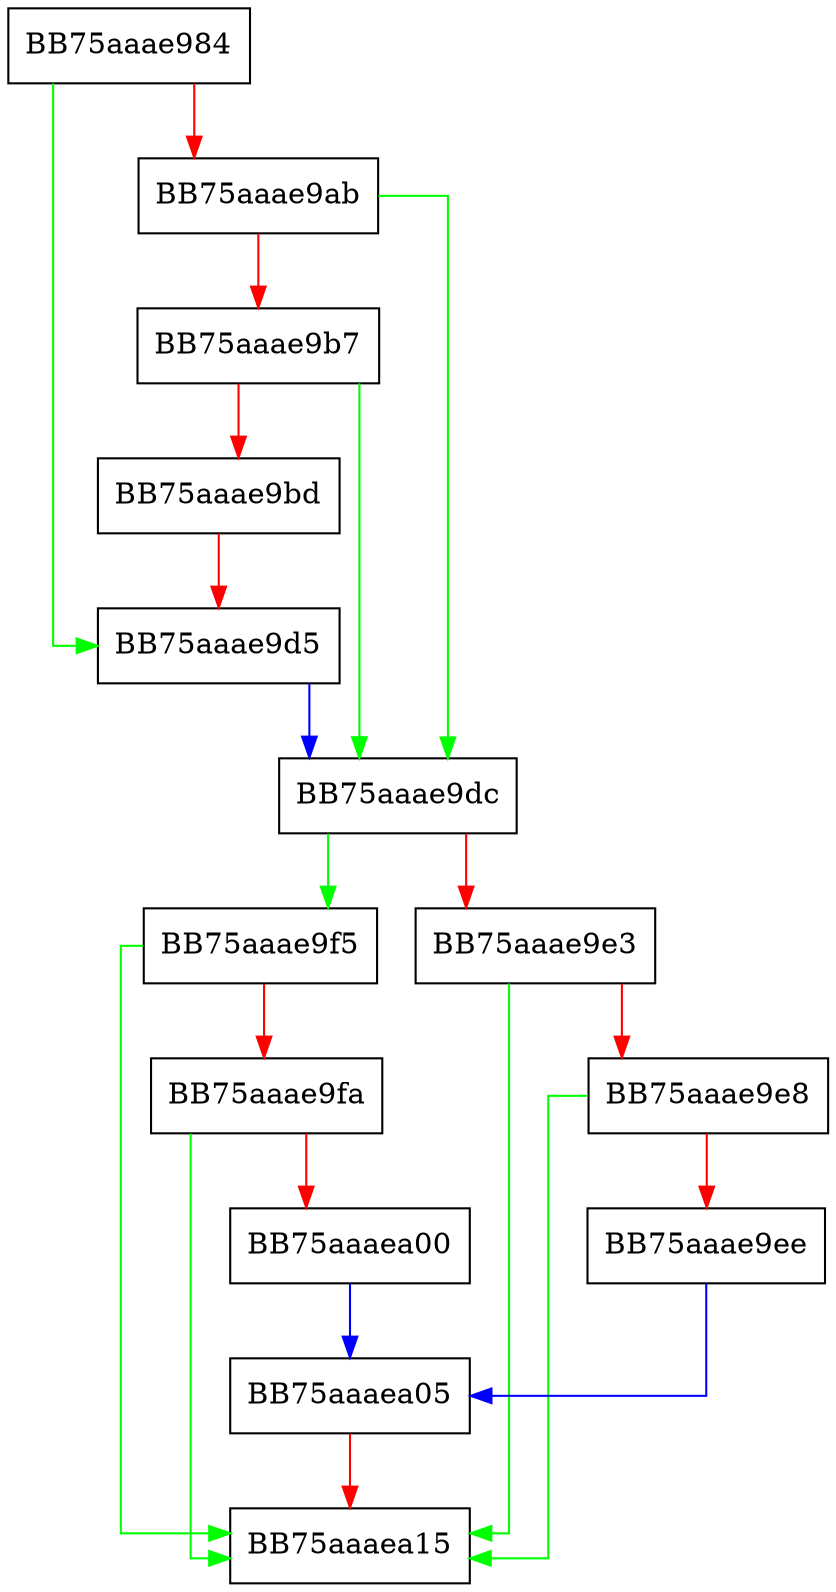 digraph CheckVssKillbit {
  node [shape="box"];
  graph [splines=ortho];
  BB75aaae984 -> BB75aaae9d5 [color="green"];
  BB75aaae984 -> BB75aaae9ab [color="red"];
  BB75aaae9ab -> BB75aaae9dc [color="green"];
  BB75aaae9ab -> BB75aaae9b7 [color="red"];
  BB75aaae9b7 -> BB75aaae9dc [color="green"];
  BB75aaae9b7 -> BB75aaae9bd [color="red"];
  BB75aaae9bd -> BB75aaae9d5 [color="red"];
  BB75aaae9d5 -> BB75aaae9dc [color="blue"];
  BB75aaae9dc -> BB75aaae9f5 [color="green"];
  BB75aaae9dc -> BB75aaae9e3 [color="red"];
  BB75aaae9e3 -> BB75aaaea15 [color="green"];
  BB75aaae9e3 -> BB75aaae9e8 [color="red"];
  BB75aaae9e8 -> BB75aaaea15 [color="green"];
  BB75aaae9e8 -> BB75aaae9ee [color="red"];
  BB75aaae9ee -> BB75aaaea05 [color="blue"];
  BB75aaae9f5 -> BB75aaaea15 [color="green"];
  BB75aaae9f5 -> BB75aaae9fa [color="red"];
  BB75aaae9fa -> BB75aaaea15 [color="green"];
  BB75aaae9fa -> BB75aaaea00 [color="red"];
  BB75aaaea00 -> BB75aaaea05 [color="blue"];
  BB75aaaea05 -> BB75aaaea15 [color="red"];
}